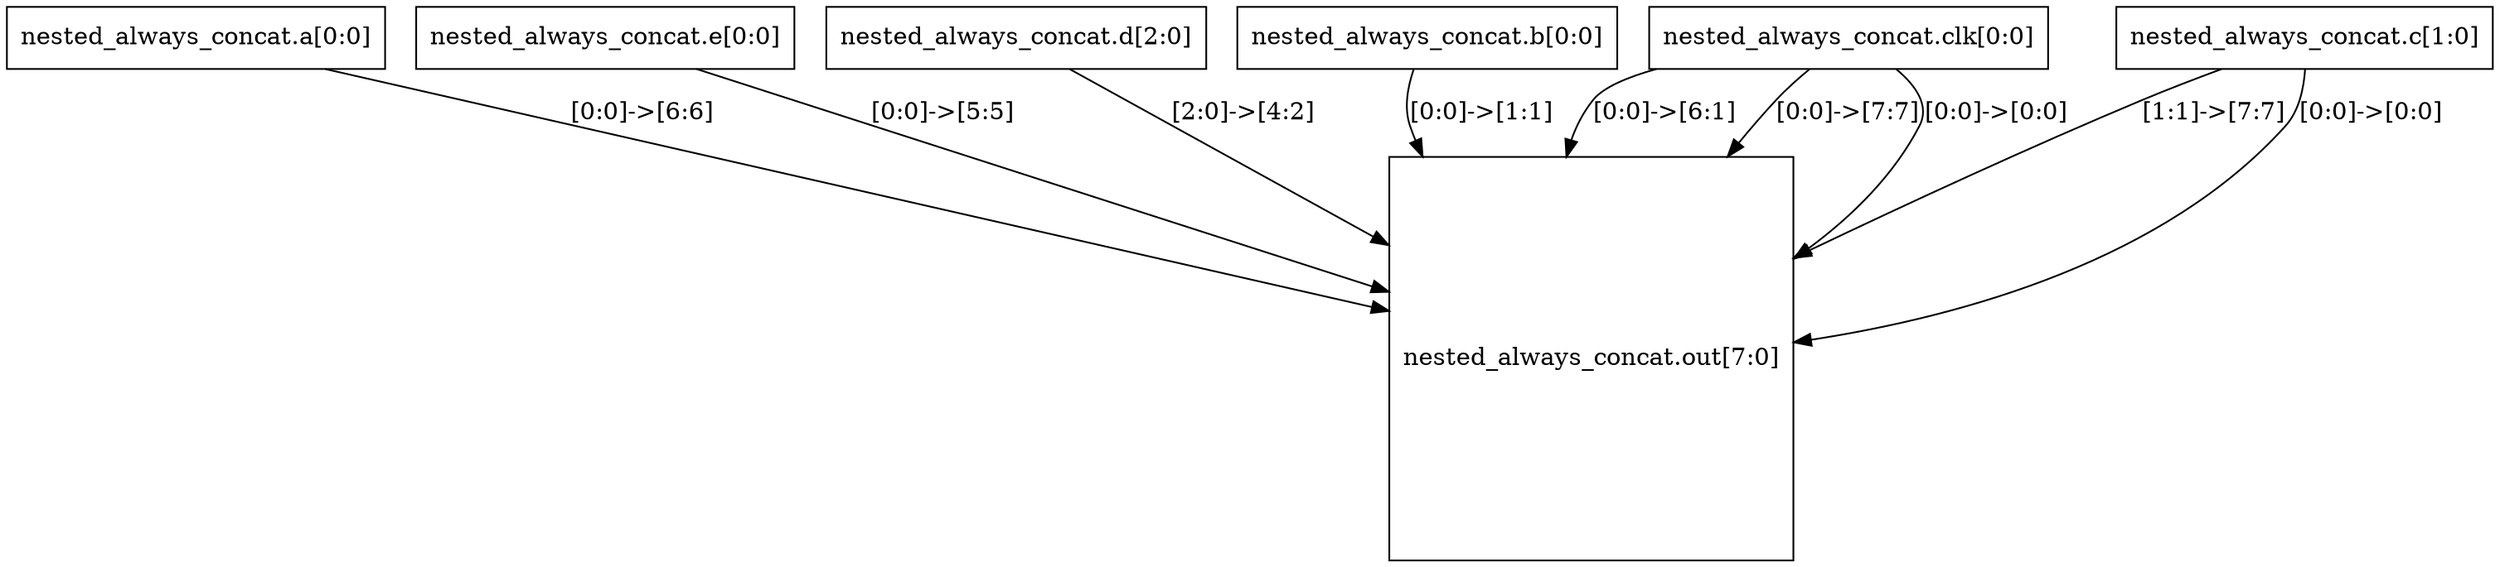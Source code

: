 digraph G {
	"nested_always_concat.a" -> "nested_always_concat.out"[label="[0:0]->[6:6]"];
	"nested_always_concat.e" -> "nested_always_concat.out"[label="[0:0]->[5:5]"];
	"nested_always_concat.d" -> "nested_always_concat.out"[label="[2:0]->[4:2]"];
	"nested_always_concat.b" -> "nested_always_concat.out"[label="[0:0]->[1:1]"];
	"nested_always_concat.clk" -> "nested_always_concat.out"[label="[0:0]->[6:1]"];
	"nested_always_concat.c" -> "nested_always_concat.out"[label="[1:1]->[7:7]"];
	"nested_always_concat.clk" -> "nested_always_concat.out"[label="[0:0]->[7:7]"];
	"nested_always_concat.c" -> "nested_always_concat.out"[label="[0:0]->[0:0]"];
	"nested_always_concat.clk" -> "nested_always_concat.out"[label="[0:0]->[0:0]"];
	"nested_always_concat.a" [shape=rectangle, label="nested_always_concat.a[0:0]"];
	"nested_always_concat.b" [shape=rectangle, label="nested_always_concat.b[0:0]"];
	"nested_always_concat.c" [shape=rectangle, label="nested_always_concat.c[1:0]"];
	"nested_always_concat.clk" [shape=rectangle, label="nested_always_concat.clk[0:0]"];
	"nested_always_concat.d" [shape=rectangle, label="nested_always_concat.d[2:0]"];
	"nested_always_concat.e" [shape=rectangle, label="nested_always_concat.e[0:0]"];
	"nested_always_concat.out" [shape=square, label="nested_always_concat.out[7:0]"];
}
